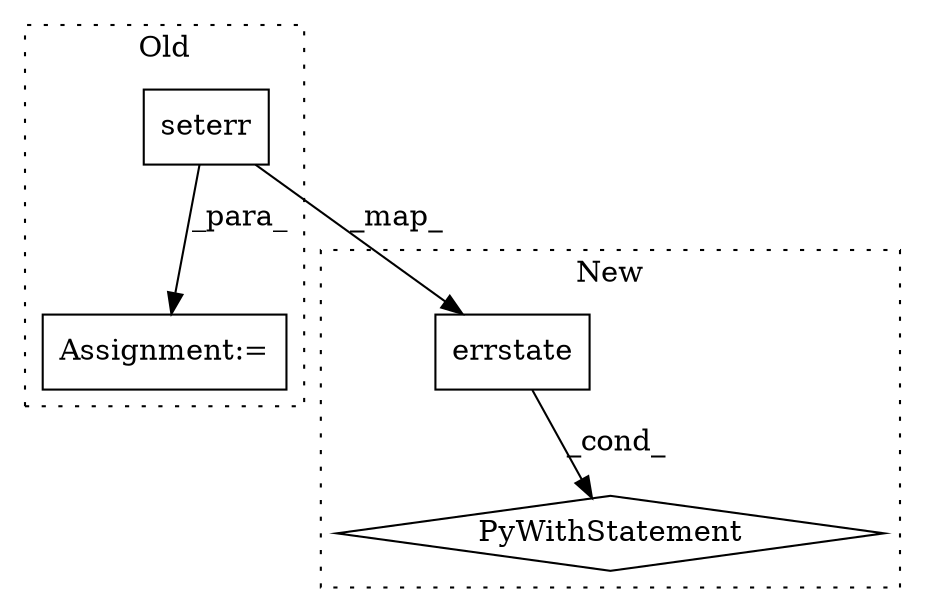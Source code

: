 digraph G {
subgraph cluster0 {
1 [label="seterr" a="32" s="422,437" l="7,1" shape="box"];
4 [label="Assignment:=" a="7" s="415" l="1" shape="box"];
label = "Old";
style="dotted";
}
subgraph cluster1 {
2 [label="errstate" a="32" s="409,426" l="9,1" shape="box"];
3 [label="PyWithStatement" a="104" s="393,427" l="10,2" shape="diamond"];
label = "New";
style="dotted";
}
1 -> 4 [label="_para_"];
1 -> 2 [label="_map_"];
2 -> 3 [label="_cond_"];
}